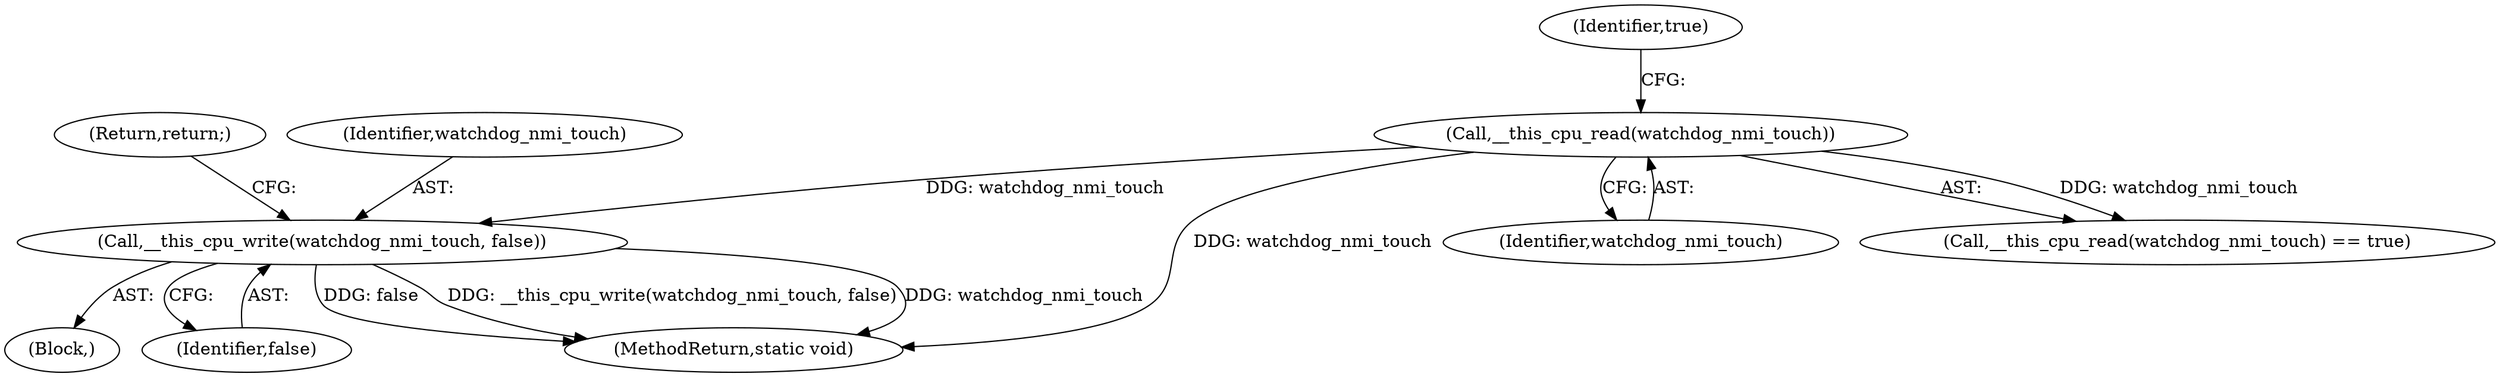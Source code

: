 digraph "0_linux_a8b0ca17b80e92faab46ee7179ba9e99ccb61233_71@API" {
"1000121" [label="(Call,__this_cpu_write(watchdog_nmi_touch, false))"];
"1000117" [label="(Call,__this_cpu_read(watchdog_nmi_touch))"];
"1000117" [label="(Call,__this_cpu_read(watchdog_nmi_touch))"];
"1000118" [label="(Identifier,watchdog_nmi_touch)"];
"1000120" [label="(Block,)"];
"1000119" [label="(Identifier,true)"];
"1000124" [label="(Return,return;)"];
"1000121" [label="(Call,__this_cpu_write(watchdog_nmi_touch, false))"];
"1000123" [label="(Identifier,false)"];
"1000156" [label="(MethodReturn,static void)"];
"1000116" [label="(Call,__this_cpu_read(watchdog_nmi_touch) == true)"];
"1000122" [label="(Identifier,watchdog_nmi_touch)"];
"1000121" -> "1000120"  [label="AST: "];
"1000121" -> "1000123"  [label="CFG: "];
"1000122" -> "1000121"  [label="AST: "];
"1000123" -> "1000121"  [label="AST: "];
"1000124" -> "1000121"  [label="CFG: "];
"1000121" -> "1000156"  [label="DDG: false"];
"1000121" -> "1000156"  [label="DDG: __this_cpu_write(watchdog_nmi_touch, false)"];
"1000121" -> "1000156"  [label="DDG: watchdog_nmi_touch"];
"1000117" -> "1000121"  [label="DDG: watchdog_nmi_touch"];
"1000117" -> "1000116"  [label="AST: "];
"1000117" -> "1000118"  [label="CFG: "];
"1000118" -> "1000117"  [label="AST: "];
"1000119" -> "1000117"  [label="CFG: "];
"1000117" -> "1000156"  [label="DDG: watchdog_nmi_touch"];
"1000117" -> "1000116"  [label="DDG: watchdog_nmi_touch"];
}
